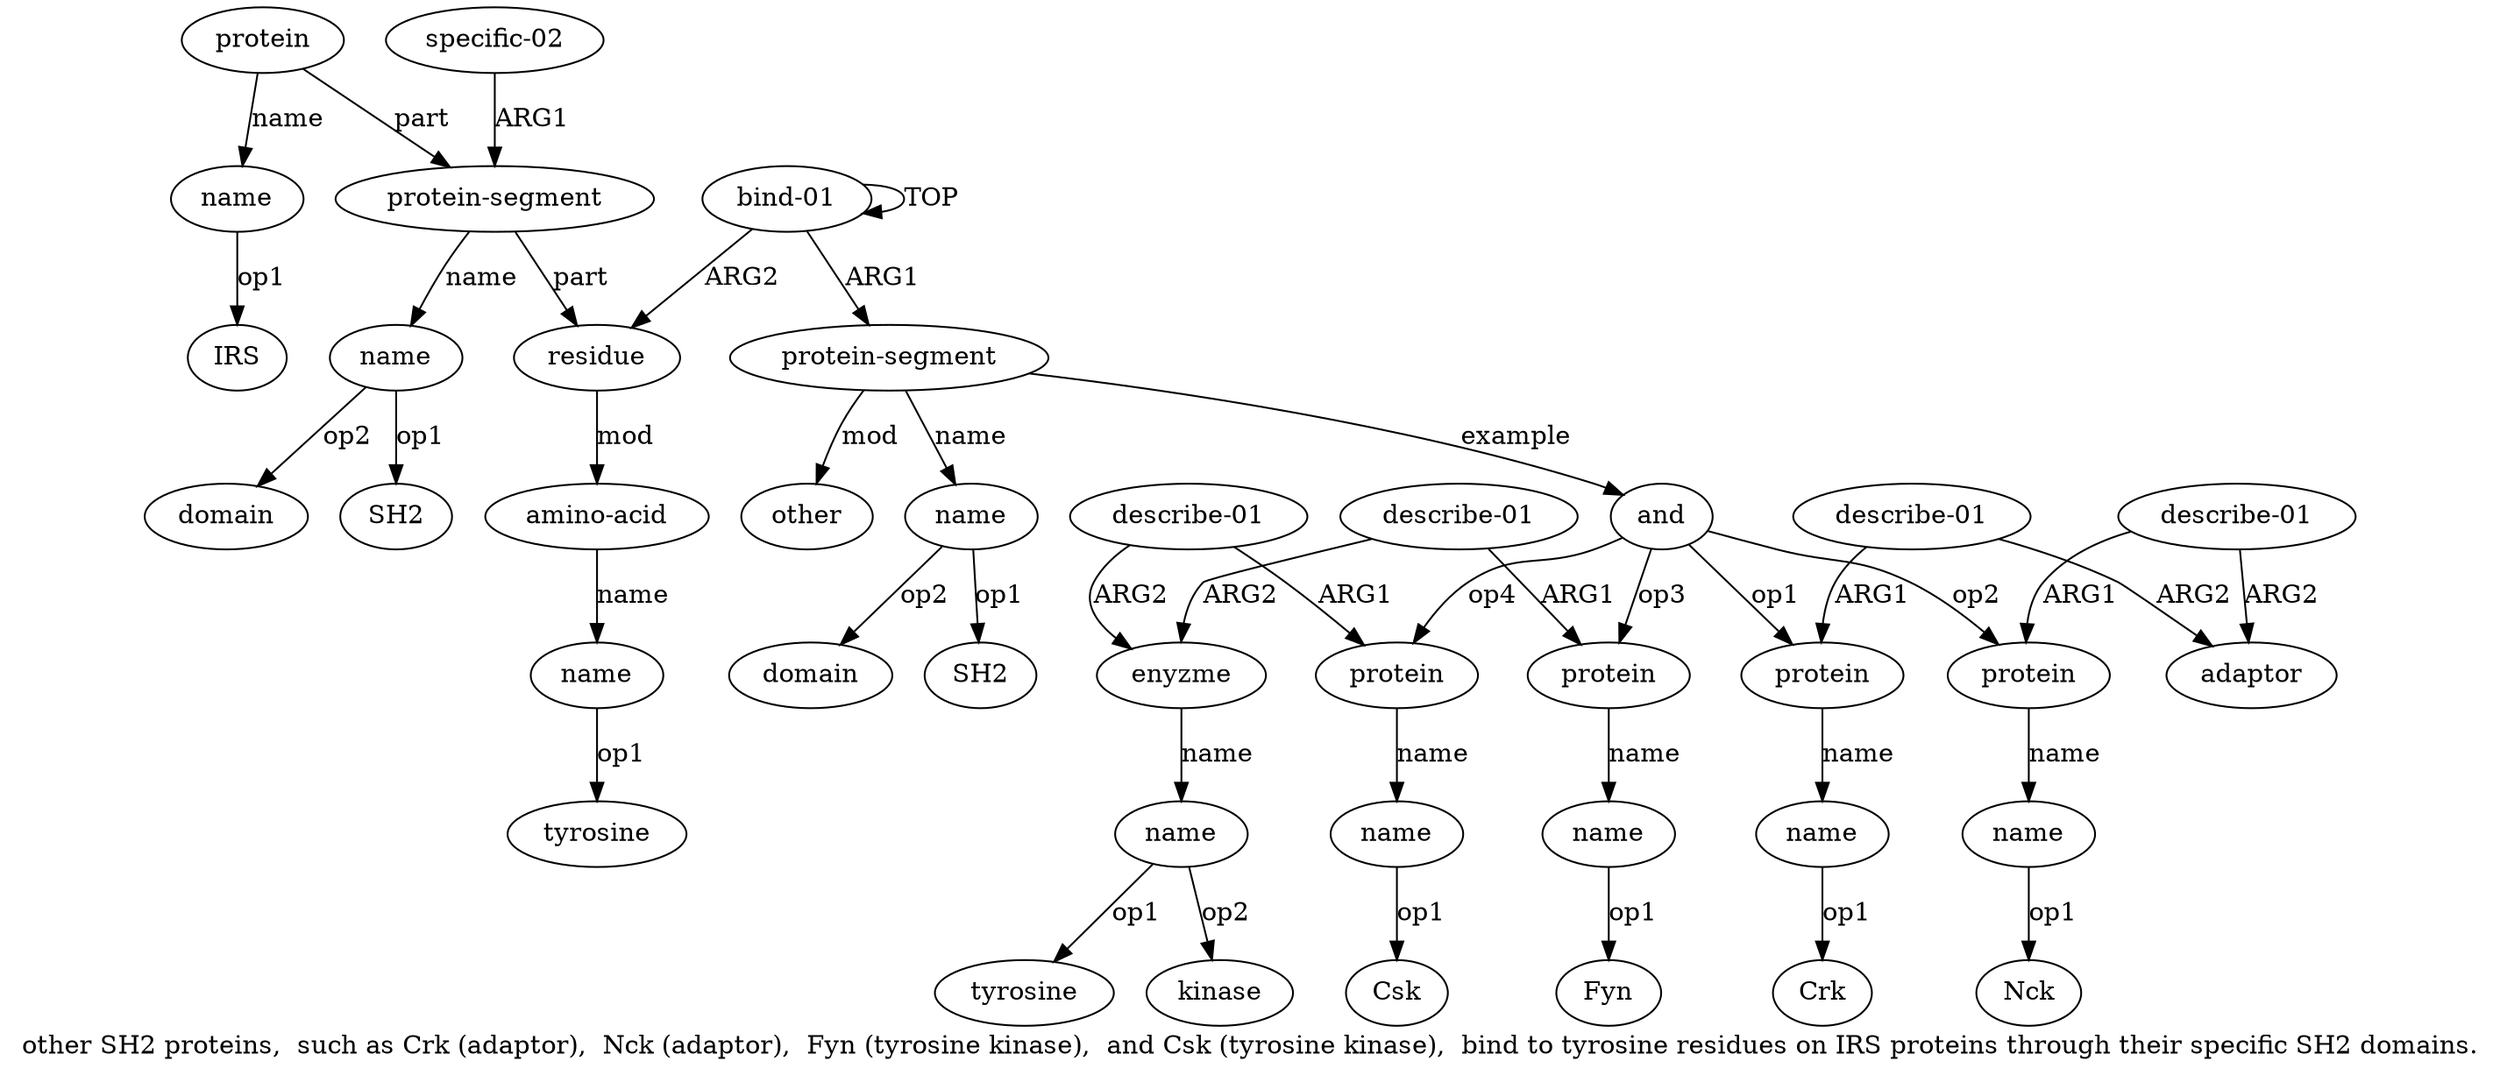 digraph  {
	graph [label="other SH2 proteins,  such as Crk (adaptor),  Nck (adaptor),  Fyn (tyrosine kinase),  and Csk (tyrosine kinase),  bind to tyrosine \
residues on IRS proteins through their specific SH2 domains."];
	node [label="\N"];
	a20	 [color=black,
		gold_ind=20,
		gold_label=residue,
		label=residue,
		test_ind=20,
		test_label=residue];
	a21	 [color=black,
		gold_ind=21,
		gold_label="amino-acid",
		label="amino-acid",
		test_ind=21,
		test_label="amino-acid"];
	a20 -> a21 [key=0,
	color=black,
	gold_label=mod,
	label=mod,
	test_label=mod];
a22 [color=black,
	gold_ind=22,
	gold_label=name,
	label=name,
	test_ind=22,
	test_label=name];
a21 -> a22 [key=0,
color=black,
gold_label=name,
label=name,
test_label=name];
"a22 tyrosine" [color=black,
gold_ind=-1,
gold_label=tyrosine,
label=tyrosine,
test_ind=-1,
test_label=tyrosine];
a22 -> "a22 tyrosine" [key=0,
color=black,
gold_label=op1,
label=op1,
test_label=op1];
a23 [color=black,
gold_ind=23,
gold_label="protein-segment",
label="protein-segment",
test_ind=23,
test_label="protein-segment"];
a23 -> a20 [key=0,
color=black,
gold_label=part,
label=part,
test_label=part];
a24 [color=black,
gold_ind=24,
gold_label=name,
label=name,
test_ind=24,
test_label=name];
a23 -> a24 [key=0,
color=black,
gold_label=name,
label=name,
test_label=name];
"a24 SH2" [color=black,
gold_ind=-1,
gold_label=SH2,
label=SH2,
test_ind=-1,
test_label=SH2];
a24 -> "a24 SH2" [key=0,
color=black,
gold_label=op1,
label=op1,
test_label=op1];
"a24 domain" [color=black,
gold_ind=-1,
gold_label=domain,
label=domain,
test_ind=-1,
test_label=domain];
a24 -> "a24 domain" [key=0,
color=black,
gold_label=op2,
label=op2,
test_label=op2];
a25 [color=black,
gold_ind=25,
gold_label=protein,
label=protein,
test_ind=25,
test_label=protein];
a25 -> a23 [key=0,
color=black,
gold_label=part,
label=part,
test_label=part];
a26 [color=black,
gold_ind=26,
gold_label=name,
label=name,
test_ind=26,
test_label=name];
a25 -> a26 [key=0,
color=black,
gold_label=name,
label=name,
test_label=name];
"a26 IRS" [color=black,
gold_ind=-1,
gold_label=IRS,
label=IRS,
test_ind=-1,
test_label=IRS];
a26 -> "a26 IRS" [key=0,
color=black,
gold_label=op1,
label=op1,
test_label=op1];
a27 [color=black,
gold_ind=27,
gold_label="specific-02",
label="specific-02",
test_ind=27,
test_label="specific-02"];
a27 -> a23 [key=0,
color=black,
gold_label=ARG1,
label=ARG1,
test_label=ARG1];
"a15 tyrosine" [color=black,
gold_ind=-1,
gold_label=tyrosine,
label=tyrosine,
test_ind=-1,
test_label=tyrosine];
"a2 domain" [color=black,
gold_ind=-1,
gold_label=domain,
label=domain,
test_ind=-1,
test_label=domain];
"a2 SH2" [color=black,
gold_ind=-1,
gold_label=SH2,
label=SH2,
test_ind=-1,
test_label=SH2];
"a9 Nck" [color=black,
gold_ind=-1,
gold_label=Nck,
label=Nck,
test_ind=-1,
test_label=Nck];
"a15 kinase" [color=black,
gold_ind=-1,
gold_label=kinase,
label=kinase,
test_ind=-1,
test_label=kinase];
"a5 Crk" [color=black,
gold_ind=-1,
gold_label=Crk,
label=Crk,
test_ind=-1,
test_label=Crk];
a15 [color=black,
gold_ind=15,
gold_label=name,
label=name,
test_ind=15,
test_label=name];
a15 -> "a15 tyrosine" [key=0,
color=black,
gold_label=op1,
label=op1,
test_label=op1];
a15 -> "a15 kinase" [key=0,
color=black,
gold_label=op2,
label=op2,
test_label=op2];
a14 [color=black,
gold_ind=14,
gold_label=enyzme,
label=enyzme,
test_ind=14,
test_label=enyzme];
a14 -> a15 [key=0,
color=black,
gold_label=name,
label=name,
test_label=name];
a17 [color=black,
gold_ind=17,
gold_label=name,
label=name,
test_ind=17,
test_label=name];
"a17 Csk" [color=black,
gold_ind=-1,
gold_label=Csk,
label=Csk,
test_ind=-1,
test_label=Csk];
a17 -> "a17 Csk" [key=0,
color=black,
gold_label=op1,
label=op1,
test_label=op1];
a16 [color=black,
gold_ind=16,
gold_label=protein,
label=protein,
test_ind=16,
test_label=protein];
a16 -> a17 [key=0,
color=black,
gold_label=name,
label=name,
test_label=name];
a11 [color=black,
gold_ind=11,
gold_label=protein,
label=protein,
test_ind=11,
test_label=protein];
a12 [color=black,
gold_ind=12,
gold_label=name,
label=name,
test_ind=12,
test_label=name];
a11 -> a12 [key=0,
color=black,
gold_label=name,
label=name,
test_label=name];
a10 [color=black,
gold_ind=10,
gold_label="describe-01",
label="describe-01",
test_ind=10,
test_label="describe-01"];
a7 [color=black,
gold_ind=7,
gold_label=adaptor,
label=adaptor,
test_ind=7,
test_label=adaptor];
a10 -> a7 [key=0,
color=black,
gold_label=ARG2,
label=ARG2,
test_label=ARG2];
a8 [color=black,
gold_ind=8,
gold_label=protein,
label=protein,
test_ind=8,
test_label=protein];
a10 -> a8 [key=0,
color=black,
gold_label=ARG1,
label=ARG1,
test_label=ARG1];
a13 [color=black,
gold_ind=13,
gold_label="describe-01",
label="describe-01",
test_ind=13,
test_label="describe-01"];
a13 -> a14 [key=0,
color=black,
gold_label=ARG2,
label=ARG2,
test_label=ARG2];
a13 -> a11 [key=0,
color=black,
gold_label=ARG1,
label=ARG1,
test_label=ARG1];
"a12 Fyn" [color=black,
gold_ind=-1,
gold_label=Fyn,
label=Fyn,
test_ind=-1,
test_label=Fyn];
a12 -> "a12 Fyn" [key=0,
color=black,
gold_label=op1,
label=op1,
test_label=op1];
a19 [color=black,
gold_ind=19,
gold_label=other,
label=other,
test_ind=19,
test_label=other];
a18 [color=black,
gold_ind=18,
gold_label="describe-01",
label="describe-01",
test_ind=18,
test_label="describe-01"];
a18 -> a14 [key=0,
color=black,
gold_label=ARG2,
label=ARG2,
test_label=ARG2];
a18 -> a16 [key=0,
color=black,
gold_label=ARG1,
label=ARG1,
test_label=ARG1];
a1 [color=black,
gold_ind=1,
gold_label="protein-segment",
label="protein-segment",
test_ind=1,
test_label="protein-segment"];
a1 -> a19 [key=0,
color=black,
gold_label=mod,
label=mod,
test_label=mod];
a3 [color=black,
gold_ind=3,
gold_label=and,
label=and,
test_ind=3,
test_label=and];
a1 -> a3 [key=0,
color=black,
gold_label=example,
label=example,
test_label=example];
a2 [color=black,
gold_ind=2,
gold_label=name,
label=name,
test_ind=2,
test_label=name];
a1 -> a2 [key=0,
color=black,
gold_label=name,
label=name,
test_label=name];
a0 [color=black,
gold_ind=0,
gold_label="bind-01",
label="bind-01",
test_ind=0,
test_label="bind-01"];
a0 -> a20 [key=0,
color=black,
gold_label=ARG2,
label=ARG2,
test_label=ARG2];
a0 -> a1 [key=0,
color=black,
gold_label=ARG1,
label=ARG1,
test_label=ARG1];
a0 -> a0 [key=0,
color=black,
gold_label=TOP,
label=TOP,
test_label=TOP];
a3 -> a16 [key=0,
color=black,
gold_label=op4,
label=op4,
test_label=op4];
a3 -> a11 [key=0,
color=black,
gold_label=op3,
label=op3,
test_label=op3];
a4 [color=black,
gold_ind=4,
gold_label=protein,
label=protein,
test_ind=4,
test_label=protein];
a3 -> a4 [key=0,
color=black,
gold_label=op1,
label=op1,
test_label=op1];
a3 -> a8 [key=0,
color=black,
gold_label=op2,
label=op2,
test_label=op2];
a2 -> "a2 domain" [key=0,
color=black,
gold_label=op2,
label=op2,
test_label=op2];
a2 -> "a2 SH2" [key=0,
color=black,
gold_label=op1,
label=op1,
test_label=op1];
a5 [color=black,
gold_ind=5,
gold_label=name,
label=name,
test_ind=5,
test_label=name];
a5 -> "a5 Crk" [key=0,
color=black,
gold_label=op1,
label=op1,
test_label=op1];
a4 -> a5 [key=0,
color=black,
gold_label=name,
label=name,
test_label=name];
a6 [color=black,
gold_ind=6,
gold_label="describe-01",
label="describe-01",
test_ind=6,
test_label="describe-01"];
a6 -> a4 [key=0,
color=black,
gold_label=ARG1,
label=ARG1,
test_label=ARG1];
a6 -> a7 [key=0,
color=black,
gold_label=ARG2,
label=ARG2,
test_label=ARG2];
a9 [color=black,
gold_ind=9,
gold_label=name,
label=name,
test_ind=9,
test_label=name];
a9 -> "a9 Nck" [key=0,
color=black,
gold_label=op1,
label=op1,
test_label=op1];
a8 -> a9 [key=0,
color=black,
gold_label=name,
label=name,
test_label=name];
}
